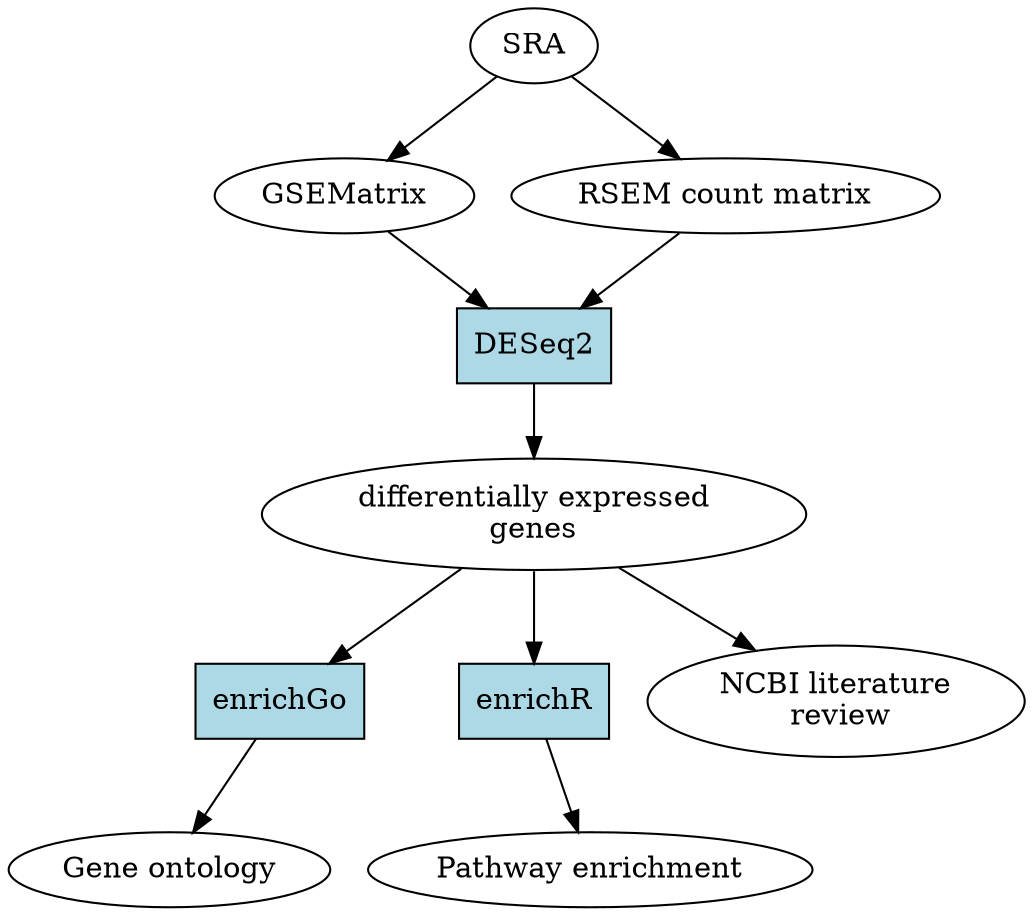 digraph G {

    "enrichGo" [shape=rectangle style=filled fillcolor=lightblue]
    "enrichR" [shape=rectangle style=filled fillcolor=lightblue]
    "DESeq2" [shape=rectangle style=filled fillcolor=lightblue]
    
    "SRA"
    "GSEMatrix"
    "RSEM count matrix"
    
    "NCBI literature\n review"
    "Gene ontology"
    "Pathway enrichment"
    
    "SRA" -> "RSEM count matrix"
    "SRA" -> "GSEMatrix"
    
    "GSEMatrix" -> DESeq2
    "RSEM count matrix" -> DESeq2
    
    DESeq2 -> "differentially expressed\ngenes"
    "differentially expressed\ngenes" -> enrichGo
    enrichGo ->  "Gene ontology"
    "differentially expressed\ngenes" -> enrichR
    enrichR -> "Pathway enrichment"
    "differentially expressed\ngenes" -> "NCBI literature\n review"

}
